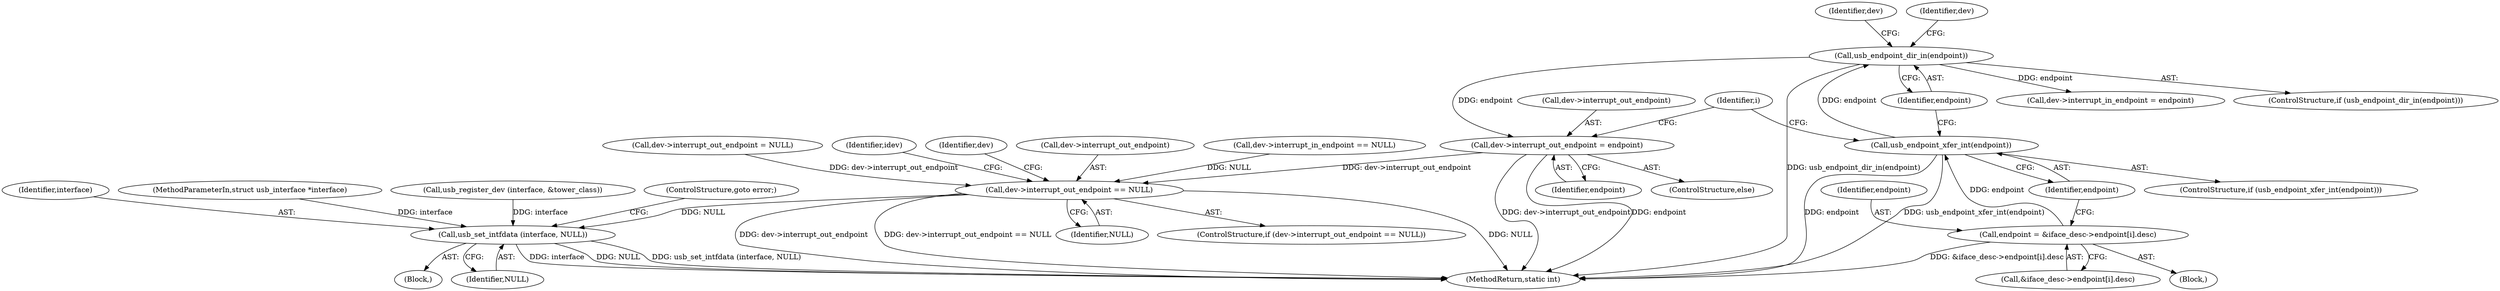 digraph "0_linux_2fae9e5a7babada041e2e161699ade2447a01989@pointer" {
"1000289" [label="(Call,dev->interrupt_out_endpoint = endpoint)"];
"1000281" [label="(Call,usb_endpoint_dir_in(endpoint))"];
"1000277" [label="(Call,usb_endpoint_xfer_int(endpoint))"];
"1000266" [label="(Call,endpoint = &iface_desc->endpoint[i].desc)"];
"1000306" [label="(Call,dev->interrupt_out_endpoint == NULL)"];
"1000471" [label="(Call,usb_set_intfdata (interface, NULL))"];
"1000281" [label="(Call,usb_endpoint_dir_in(endpoint))"];
"1000282" [label="(Identifier,endpoint)"];
"1000283" [label="(Call,dev->interrupt_in_endpoint = endpoint)"];
"1000268" [label="(Call,&iface_desc->endpoint[i].desc)"];
"1000265" [label="(Block,)"];
"1000267" [label="(Identifier,endpoint)"];
"1000472" [label="(Identifier,interface)"];
"1000266" [label="(Call,endpoint = &iface_desc->endpoint[i].desc)"];
"1000467" [label="(Block,)"];
"1000232" [label="(Call,dev->interrupt_out_endpoint = NULL)"];
"1000471" [label="(Call,usb_set_intfdata (interface, NULL))"];
"1000310" [label="(Identifier,NULL)"];
"1000280" [label="(ControlStructure,if (usb_endpoint_dir_in(endpoint)))"];
"1000290" [label="(Call,dev->interrupt_out_endpoint)"];
"1000107" [label="(MethodParameterIn,struct usb_interface *interface)"];
"1000313" [label="(Identifier,idev)"];
"1000276" [label="(ControlStructure,if (usb_endpoint_xfer_int(endpoint)))"];
"1000305" [label="(ControlStructure,if (dev->interrupt_out_endpoint == NULL))"];
"1000473" [label="(Identifier,NULL)"];
"1000306" [label="(Call,dev->interrupt_out_endpoint == NULL)"];
"1000318" [label="(Identifier,dev)"];
"1000461" [label="(Call,usb_register_dev (interface, &tower_class))"];
"1000285" [label="(Identifier,dev)"];
"1000307" [label="(Call,dev->interrupt_out_endpoint)"];
"1000295" [label="(Call,dev->interrupt_in_endpoint == NULL)"];
"1000288" [label="(ControlStructure,else)"];
"1000289" [label="(Call,dev->interrupt_out_endpoint = endpoint)"];
"1000474" [label="(ControlStructure,goto error;)"];
"1000264" [label="(Identifier,i)"];
"1000505" [label="(MethodReturn,static int)"];
"1000278" [label="(Identifier,endpoint)"];
"1000277" [label="(Call,usb_endpoint_xfer_int(endpoint))"];
"1000291" [label="(Identifier,dev)"];
"1000293" [label="(Identifier,endpoint)"];
"1000289" -> "1000288"  [label="AST: "];
"1000289" -> "1000293"  [label="CFG: "];
"1000290" -> "1000289"  [label="AST: "];
"1000293" -> "1000289"  [label="AST: "];
"1000264" -> "1000289"  [label="CFG: "];
"1000289" -> "1000505"  [label="DDG: dev->interrupt_out_endpoint"];
"1000289" -> "1000505"  [label="DDG: endpoint"];
"1000281" -> "1000289"  [label="DDG: endpoint"];
"1000289" -> "1000306"  [label="DDG: dev->interrupt_out_endpoint"];
"1000281" -> "1000280"  [label="AST: "];
"1000281" -> "1000282"  [label="CFG: "];
"1000282" -> "1000281"  [label="AST: "];
"1000285" -> "1000281"  [label="CFG: "];
"1000291" -> "1000281"  [label="CFG: "];
"1000281" -> "1000505"  [label="DDG: usb_endpoint_dir_in(endpoint)"];
"1000277" -> "1000281"  [label="DDG: endpoint"];
"1000281" -> "1000283"  [label="DDG: endpoint"];
"1000277" -> "1000276"  [label="AST: "];
"1000277" -> "1000278"  [label="CFG: "];
"1000278" -> "1000277"  [label="AST: "];
"1000282" -> "1000277"  [label="CFG: "];
"1000264" -> "1000277"  [label="CFG: "];
"1000277" -> "1000505"  [label="DDG: endpoint"];
"1000277" -> "1000505"  [label="DDG: usb_endpoint_xfer_int(endpoint)"];
"1000266" -> "1000277"  [label="DDG: endpoint"];
"1000266" -> "1000265"  [label="AST: "];
"1000266" -> "1000268"  [label="CFG: "];
"1000267" -> "1000266"  [label="AST: "];
"1000268" -> "1000266"  [label="AST: "];
"1000278" -> "1000266"  [label="CFG: "];
"1000266" -> "1000505"  [label="DDG: &iface_desc->endpoint[i].desc"];
"1000306" -> "1000305"  [label="AST: "];
"1000306" -> "1000310"  [label="CFG: "];
"1000307" -> "1000306"  [label="AST: "];
"1000310" -> "1000306"  [label="AST: "];
"1000313" -> "1000306"  [label="CFG: "];
"1000318" -> "1000306"  [label="CFG: "];
"1000306" -> "1000505"  [label="DDG: NULL"];
"1000306" -> "1000505"  [label="DDG: dev->interrupt_out_endpoint"];
"1000306" -> "1000505"  [label="DDG: dev->interrupt_out_endpoint == NULL"];
"1000232" -> "1000306"  [label="DDG: dev->interrupt_out_endpoint"];
"1000295" -> "1000306"  [label="DDG: NULL"];
"1000306" -> "1000471"  [label="DDG: NULL"];
"1000471" -> "1000467"  [label="AST: "];
"1000471" -> "1000473"  [label="CFG: "];
"1000472" -> "1000471"  [label="AST: "];
"1000473" -> "1000471"  [label="AST: "];
"1000474" -> "1000471"  [label="CFG: "];
"1000471" -> "1000505"  [label="DDG: interface"];
"1000471" -> "1000505"  [label="DDG: NULL"];
"1000471" -> "1000505"  [label="DDG: usb_set_intfdata (interface, NULL)"];
"1000461" -> "1000471"  [label="DDG: interface"];
"1000107" -> "1000471"  [label="DDG: interface"];
}
